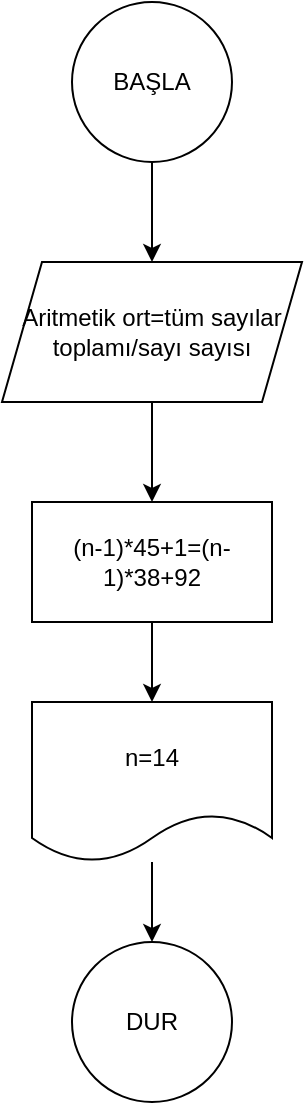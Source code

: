 <mxfile version="15.0.2" type="device"><diagram id="l3gLJGOqvgO-qBaYBfqO" name="Page-1"><mxGraphModel dx="1248" dy="677" grid="1" gridSize="10" guides="1" tooltips="1" connect="1" arrows="1" fold="1" page="1" pageScale="1" pageWidth="827" pageHeight="1169" math="0" shadow="0"><root><mxCell id="0"/><mxCell id="1" parent="0"/><mxCell id="nPtbSB5pO6RDm9dcdzaB-1" value="DUR" style="ellipse;whiteSpace=wrap;html=1;aspect=fixed;" vertex="1" parent="1"><mxGeometry x="370" y="520" width="80" height="80" as="geometry"/></mxCell><mxCell id="nPtbSB5pO6RDm9dcdzaB-4" value="" style="edgeStyle=orthogonalEdgeStyle;rounded=0;orthogonalLoop=1;jettySize=auto;html=1;" edge="1" parent="1" source="nPtbSB5pO6RDm9dcdzaB-2" target="nPtbSB5pO6RDm9dcdzaB-3"><mxGeometry relative="1" as="geometry"/></mxCell><mxCell id="nPtbSB5pO6RDm9dcdzaB-2" value="BAŞLA" style="ellipse;whiteSpace=wrap;html=1;aspect=fixed;" vertex="1" parent="1"><mxGeometry x="370" y="50" width="80" height="80" as="geometry"/></mxCell><mxCell id="nPtbSB5pO6RDm9dcdzaB-6" value="" style="edgeStyle=orthogonalEdgeStyle;rounded=0;orthogonalLoop=1;jettySize=auto;html=1;" edge="1" parent="1" source="nPtbSB5pO6RDm9dcdzaB-3" target="nPtbSB5pO6RDm9dcdzaB-5"><mxGeometry relative="1" as="geometry"/></mxCell><mxCell id="nPtbSB5pO6RDm9dcdzaB-3" value="Aritmetik ort=tüm sayılar toplamı/sayı sayısı" style="shape=parallelogram;perimeter=parallelogramPerimeter;whiteSpace=wrap;html=1;fixedSize=1;" vertex="1" parent="1"><mxGeometry x="335" y="180" width="150" height="70" as="geometry"/></mxCell><mxCell id="nPtbSB5pO6RDm9dcdzaB-9" value="" style="edgeStyle=orthogonalEdgeStyle;rounded=0;orthogonalLoop=1;jettySize=auto;html=1;" edge="1" parent="1" source="nPtbSB5pO6RDm9dcdzaB-5" target="nPtbSB5pO6RDm9dcdzaB-8"><mxGeometry relative="1" as="geometry"/></mxCell><mxCell id="nPtbSB5pO6RDm9dcdzaB-5" value="(n-1)*45+1=(n-1)*38+92" style="rounded=0;whiteSpace=wrap;html=1;" vertex="1" parent="1"><mxGeometry x="350" y="300" width="120" height="60" as="geometry"/></mxCell><mxCell id="nPtbSB5pO6RDm9dcdzaB-10" value="" style="edgeStyle=orthogonalEdgeStyle;rounded=0;orthogonalLoop=1;jettySize=auto;html=1;" edge="1" parent="1" source="nPtbSB5pO6RDm9dcdzaB-8" target="nPtbSB5pO6RDm9dcdzaB-1"><mxGeometry relative="1" as="geometry"/></mxCell><mxCell id="nPtbSB5pO6RDm9dcdzaB-8" value="n=14" style="shape=document;whiteSpace=wrap;html=1;boundedLbl=1;" vertex="1" parent="1"><mxGeometry x="350" y="400" width="120" height="80" as="geometry"/></mxCell></root></mxGraphModel></diagram></mxfile>